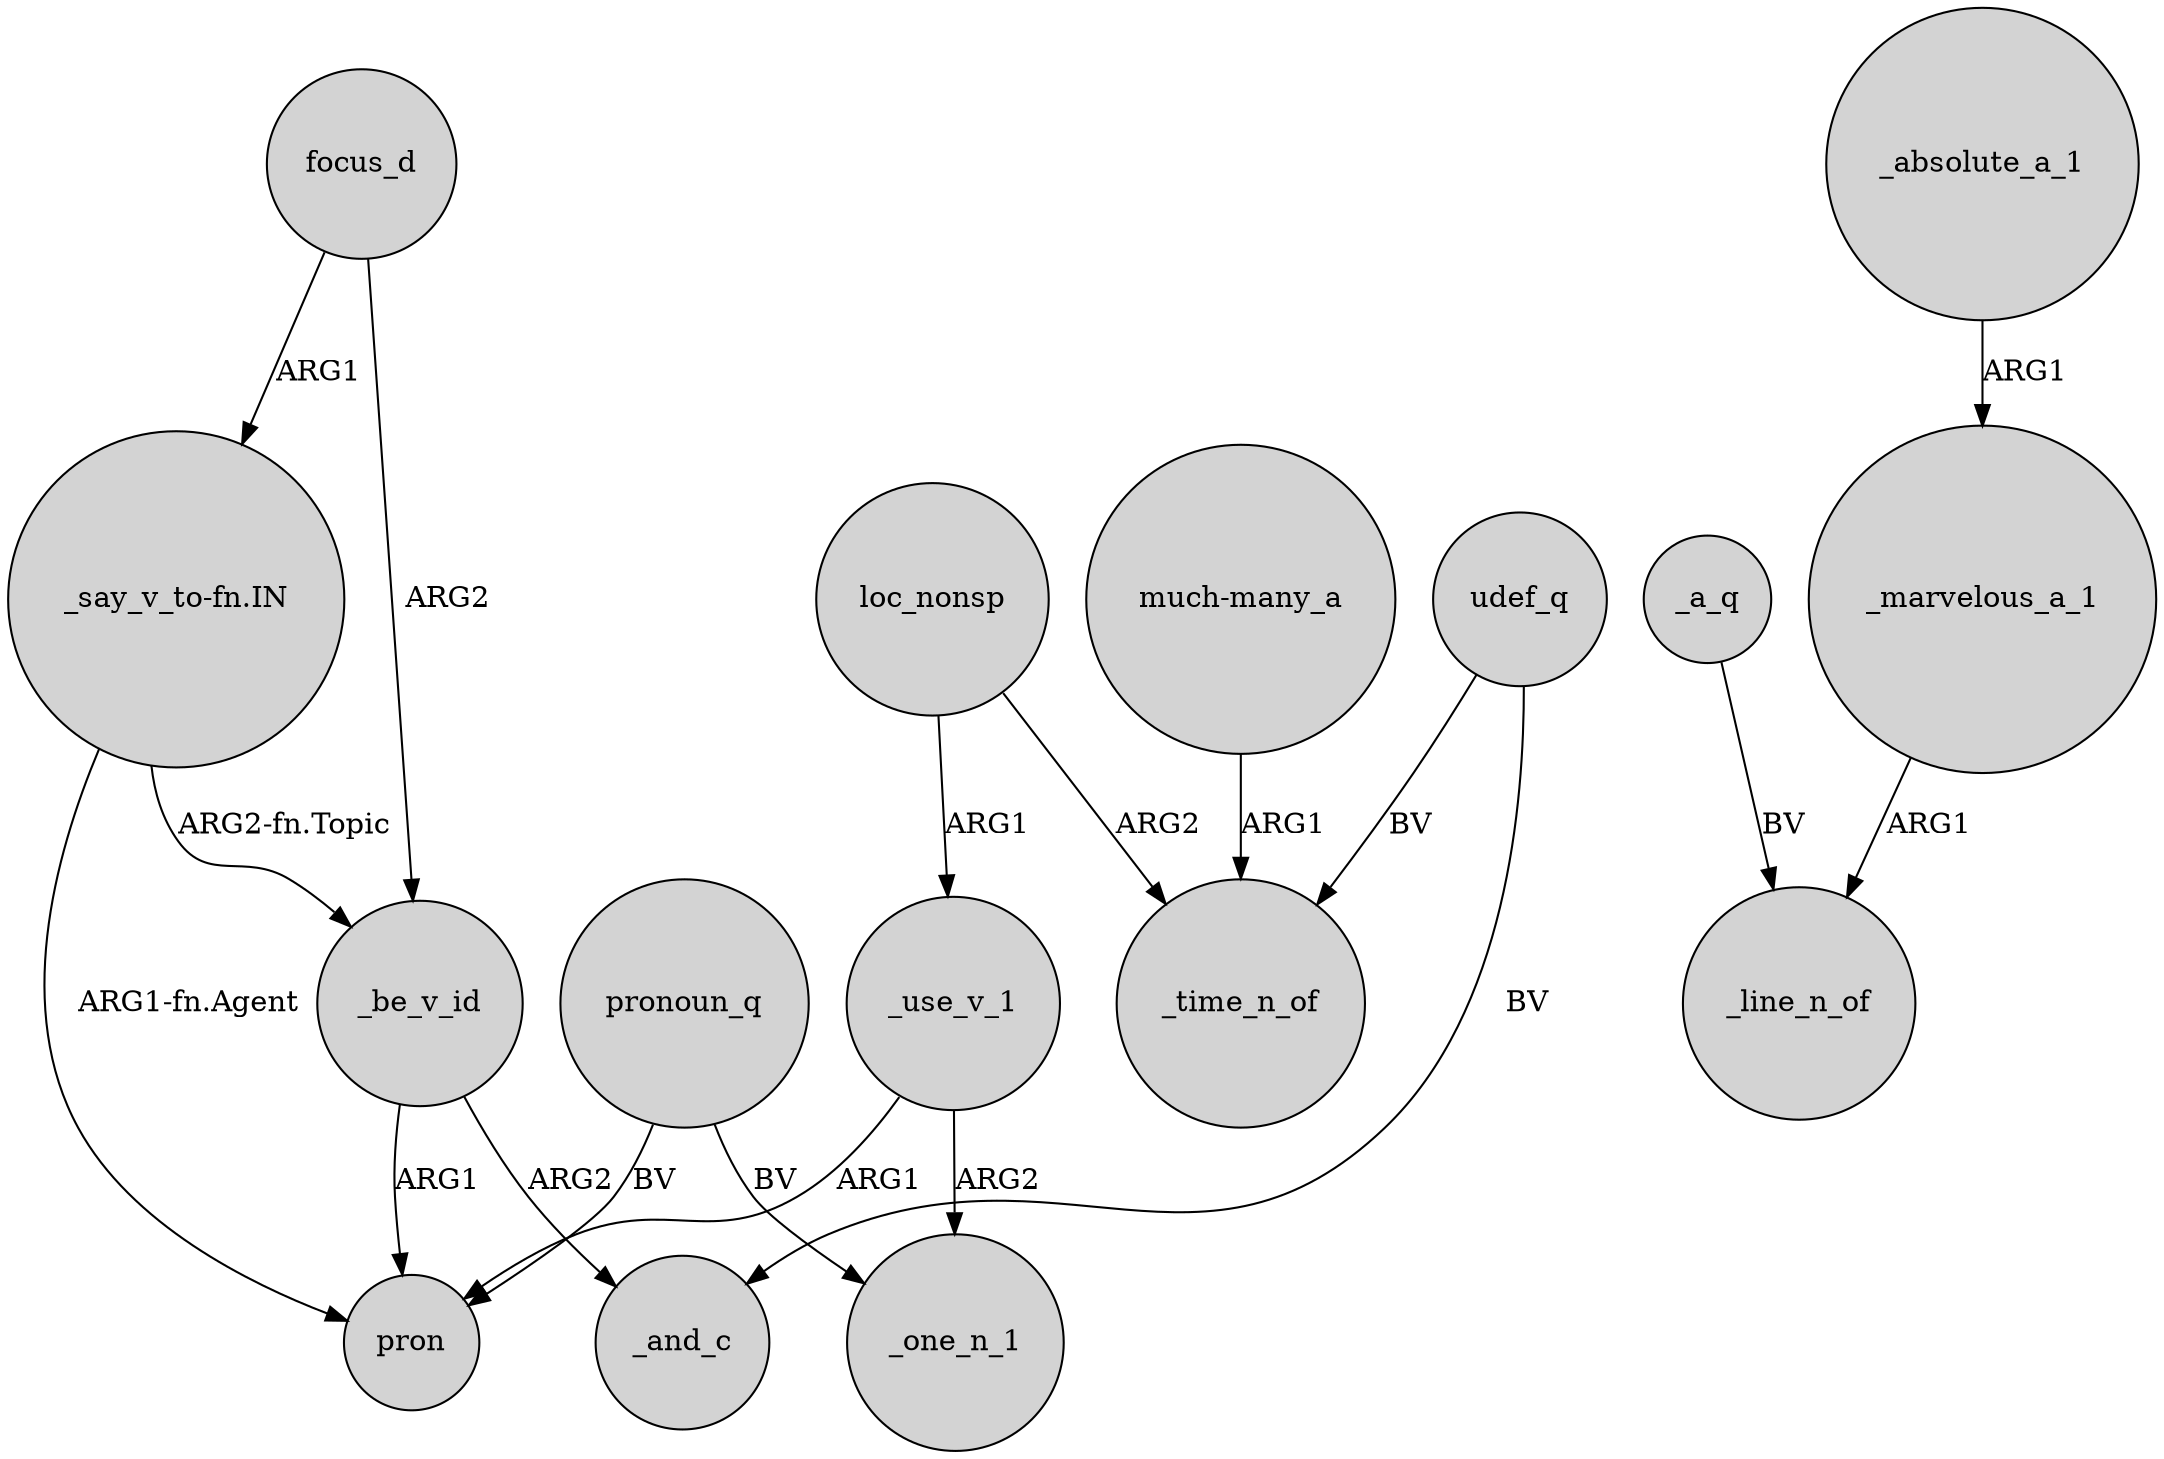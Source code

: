 digraph {
	node [shape=circle style=filled]
	focus_d -> _be_v_id [label=ARG2]
	_use_v_1 -> _one_n_1 [label=ARG2]
	_marvelous_a_1 -> _line_n_of [label=ARG1]
	loc_nonsp -> _time_n_of [label=ARG2]
	_use_v_1 -> pron [label=ARG1]
	_absolute_a_1 -> _marvelous_a_1 [label=ARG1]
	"much-many_a" -> _time_n_of [label=ARG1]
	udef_q -> _time_n_of [label=BV]
	loc_nonsp -> _use_v_1 [label=ARG1]
	_be_v_id -> pron [label=ARG1]
	udef_q -> _and_c [label=BV]
	_a_q -> _line_n_of [label=BV]
	_be_v_id -> _and_c [label=ARG2]
	"_say_v_to-fn.IN" -> _be_v_id [label="ARG2-fn.Topic"]
	pronoun_q -> _one_n_1 [label=BV]
	focus_d -> "_say_v_to-fn.IN" [label=ARG1]
	"_say_v_to-fn.IN" -> pron [label="ARG1-fn.Agent"]
	pronoun_q -> pron [label=BV]
}
